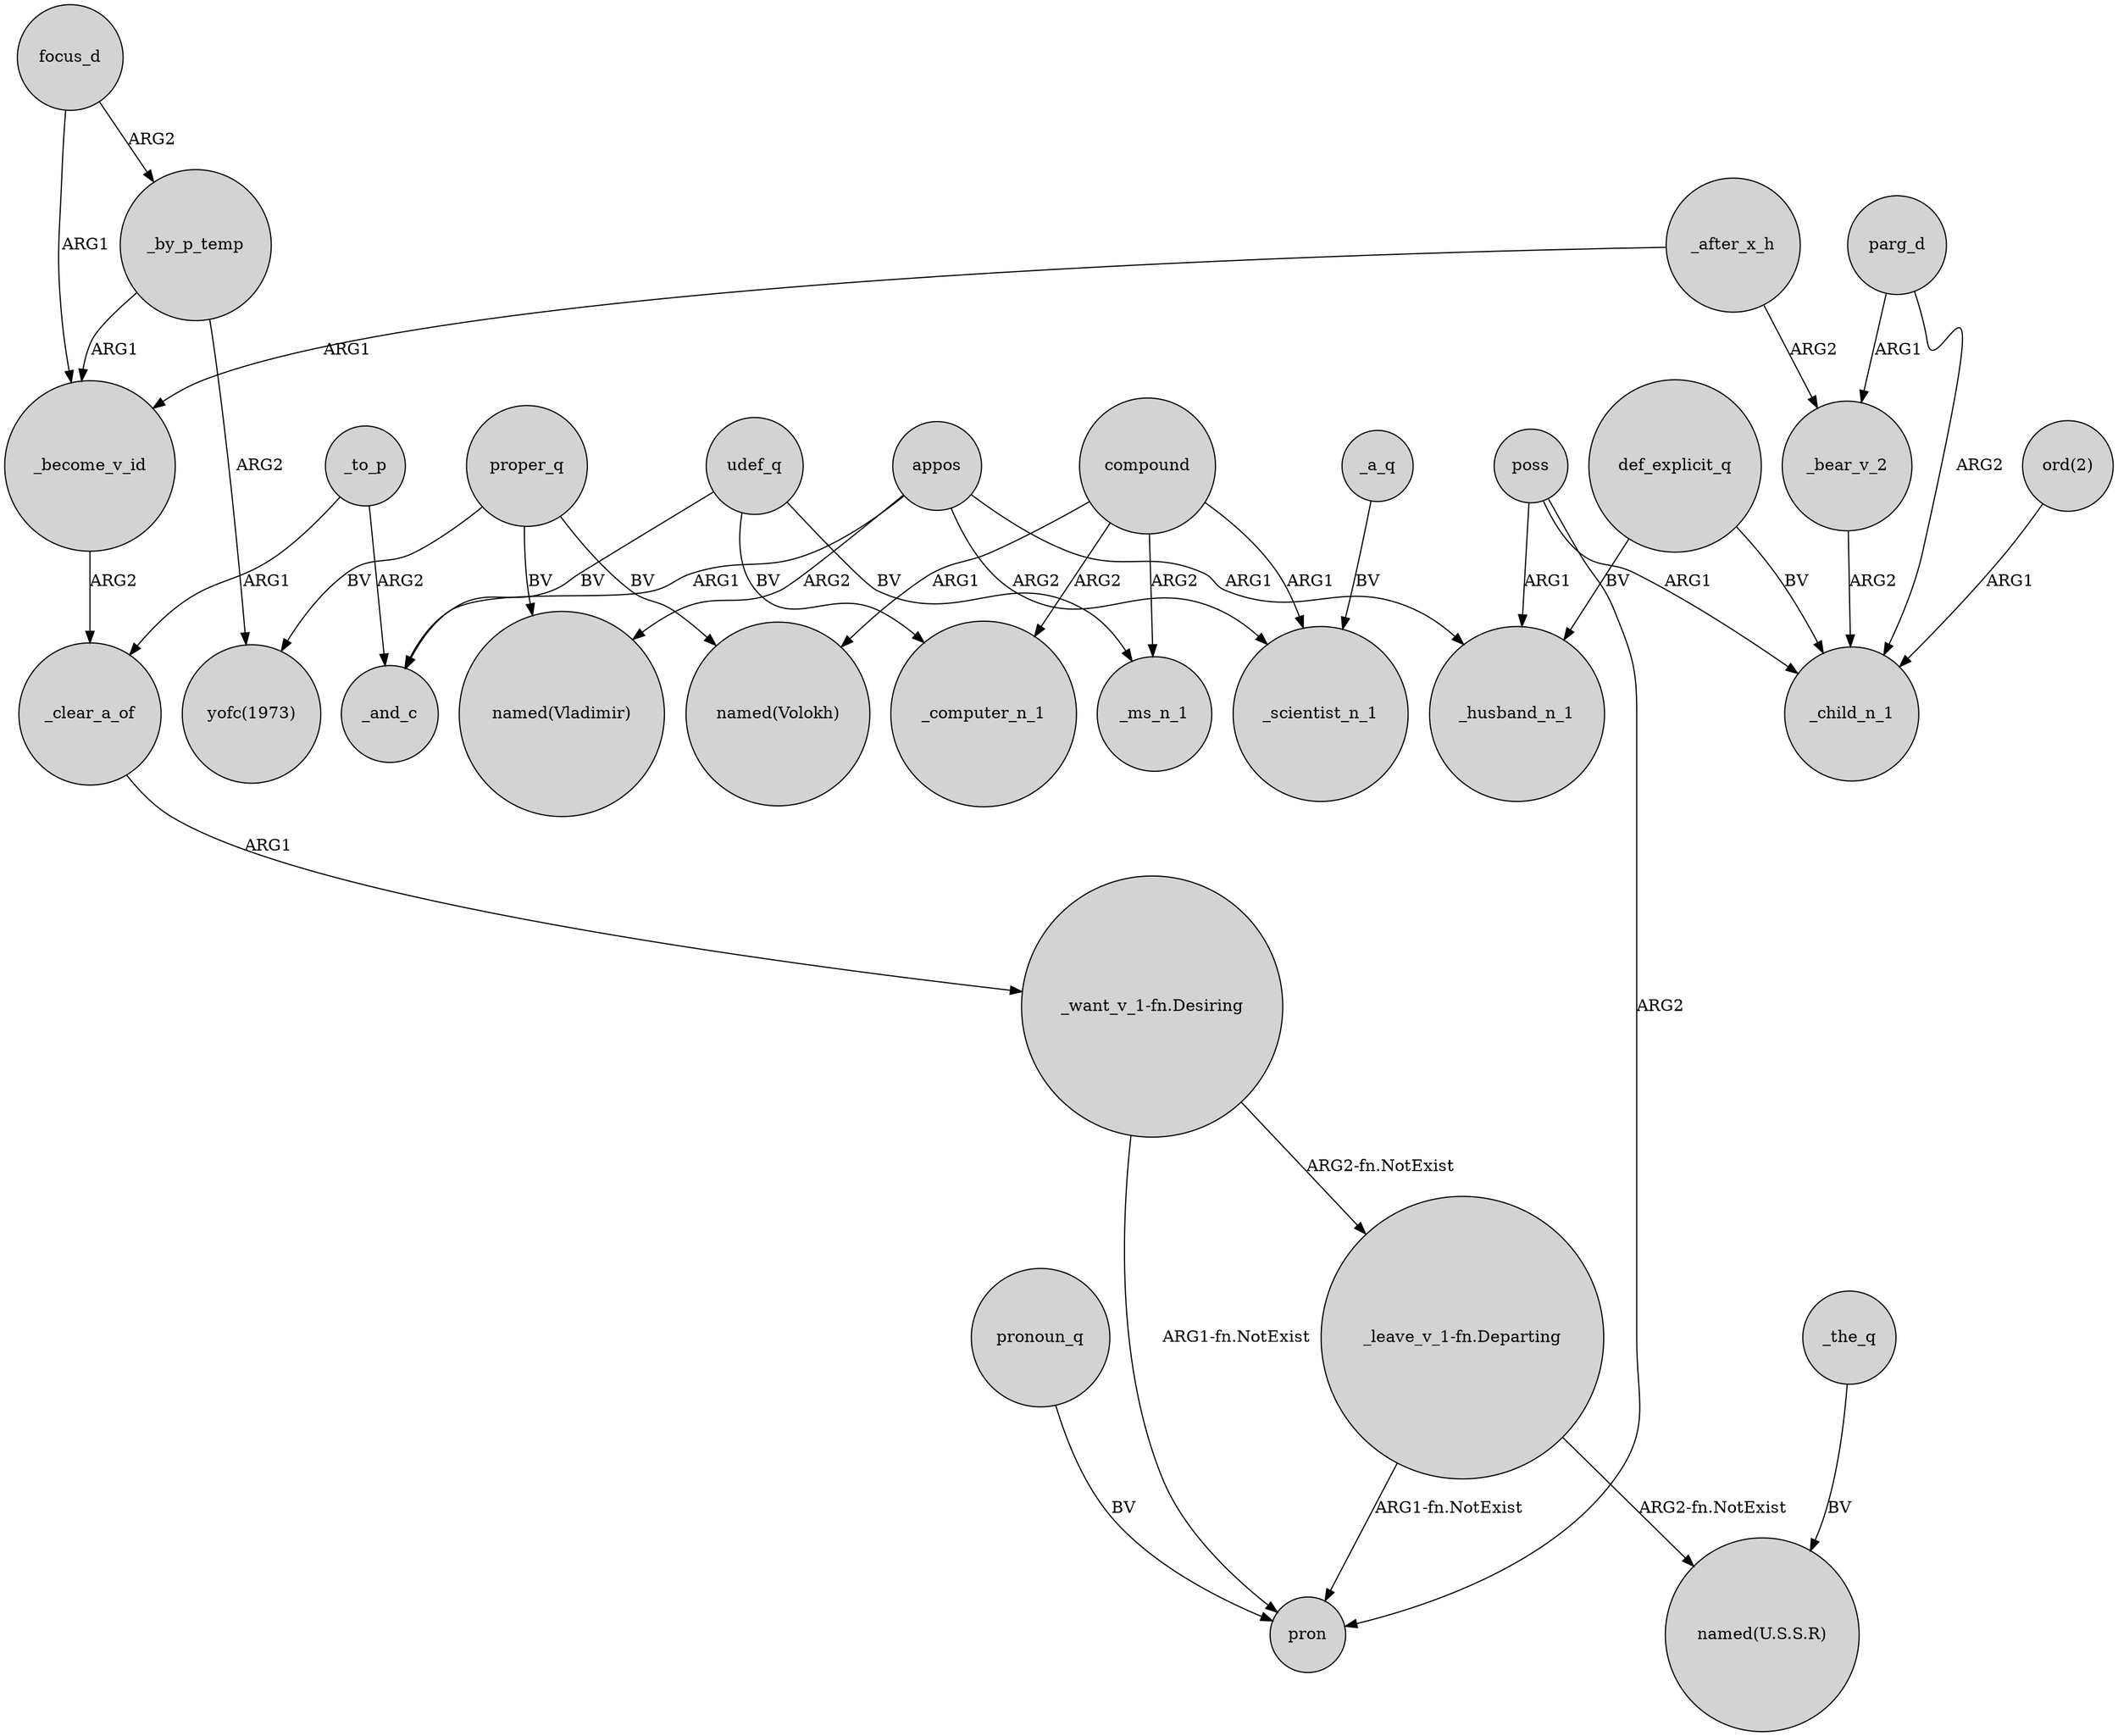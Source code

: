 digraph {
	node [shape=circle style=filled]
	proper_q -> "yofc(1973)" [label=BV]
	appos -> "named(Vladimir)" [label=ARG2]
	poss -> pron [label=ARG2]
	_by_p_temp -> _become_v_id [label=ARG1]
	poss -> _husband_n_1 [label=ARG1]
	"_want_v_1-fn.Desiring" -> pron [label="ARG1-fn.NotExist"]
	appos -> _and_c [label=ARG1]
	_to_p -> _clear_a_of [label=ARG1]
	poss -> _child_n_1 [label=ARG1]
	_the_q -> "named(U.S.S.R)" [label=BV]
	def_explicit_q -> _husband_n_1 [label=BV]
	appos -> _scientist_n_1 [label=ARG2]
	_after_x_h -> _become_v_id [label=ARG1]
	_to_p -> _and_c [label=ARG2]
	compound -> "named(Volokh)" [label=ARG1]
	compound -> _ms_n_1 [label=ARG2]
	udef_q -> _computer_n_1 [label=BV]
	"ord(2)" -> _child_n_1 [label=ARG1]
	"_leave_v_1-fn.Departing" -> pron [label="ARG1-fn.NotExist"]
	compound -> _computer_n_1 [label=ARG2]
	focus_d -> _become_v_id [label=ARG1]
	"_want_v_1-fn.Desiring" -> "_leave_v_1-fn.Departing" [label="ARG2-fn.NotExist"]
	_become_v_id -> _clear_a_of [label=ARG2]
	pronoun_q -> pron [label=BV]
	udef_q -> _ms_n_1 [label=BV]
	_clear_a_of -> "_want_v_1-fn.Desiring" [label=ARG1]
	proper_q -> "named(Volokh)" [label=BV]
	"_leave_v_1-fn.Departing" -> "named(U.S.S.R)" [label="ARG2-fn.NotExist"]
	proper_q -> "named(Vladimir)" [label=BV]
	_after_x_h -> _bear_v_2 [label=ARG2]
	parg_d -> _child_n_1 [label=ARG2]
	def_explicit_q -> _child_n_1 [label=BV]
	_by_p_temp -> "yofc(1973)" [label=ARG2]
	appos -> _husband_n_1 [label=ARG1]
	_a_q -> _scientist_n_1 [label=BV]
	compound -> _scientist_n_1 [label=ARG1]
	parg_d -> _bear_v_2 [label=ARG1]
	focus_d -> _by_p_temp [label=ARG2]
	_bear_v_2 -> _child_n_1 [label=ARG2]
	udef_q -> _and_c [label=BV]
}
